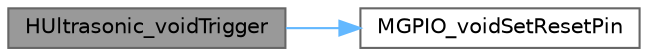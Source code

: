 digraph "HUltrasonic_voidTrigger"
{
 // LATEX_PDF_SIZE
  bgcolor="transparent";
  edge [fontname=Helvetica,fontsize=10,labelfontname=Helvetica,labelfontsize=10];
  node [fontname=Helvetica,fontsize=10,shape=box,height=0.2,width=0.4];
  rankdir="LR";
  Node1 [id="Node000001",label="HUltrasonic_voidTrigger",height=0.2,width=0.4,color="gray40", fillcolor="grey60", style="filled", fontcolor="black",tooltip="This Function to Send trigger Signal on Trigger pin of ultrasonic sensor."];
  Node1 -> Node2 [id="edge1_Node000001_Node000002",color="steelblue1",style="solid",tooltip=" "];
  Node2 [id="Node000002",label="MGPIO_voidSetResetPin",height=0.2,width=0.4,color="grey40", fillcolor="white", style="filled",URL="$_m_g_p_i_o___program_8c.html#ab984e27ec792d8b17bcc9b9829a2c149",tooltip="this function is responsible for setting the value of any output GPIO pin (but in one clk cycle)"];
}
